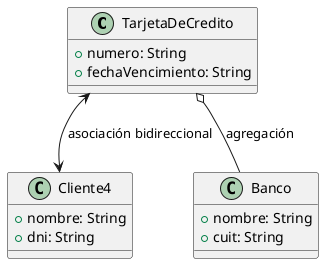 @startuml
class TarjetaDeCredito {
    +numero: String
    +fechaVencimiento: String
}

class Cliente4 {
    +nombre: String
    +dni: String
}

class Banco {
    +nombre: String
    +cuit: String
}

TarjetaDeCredito <--> Cliente4 : asociación bidireccional
TarjetaDeCredito o-- Banco : agregación
@enduml
